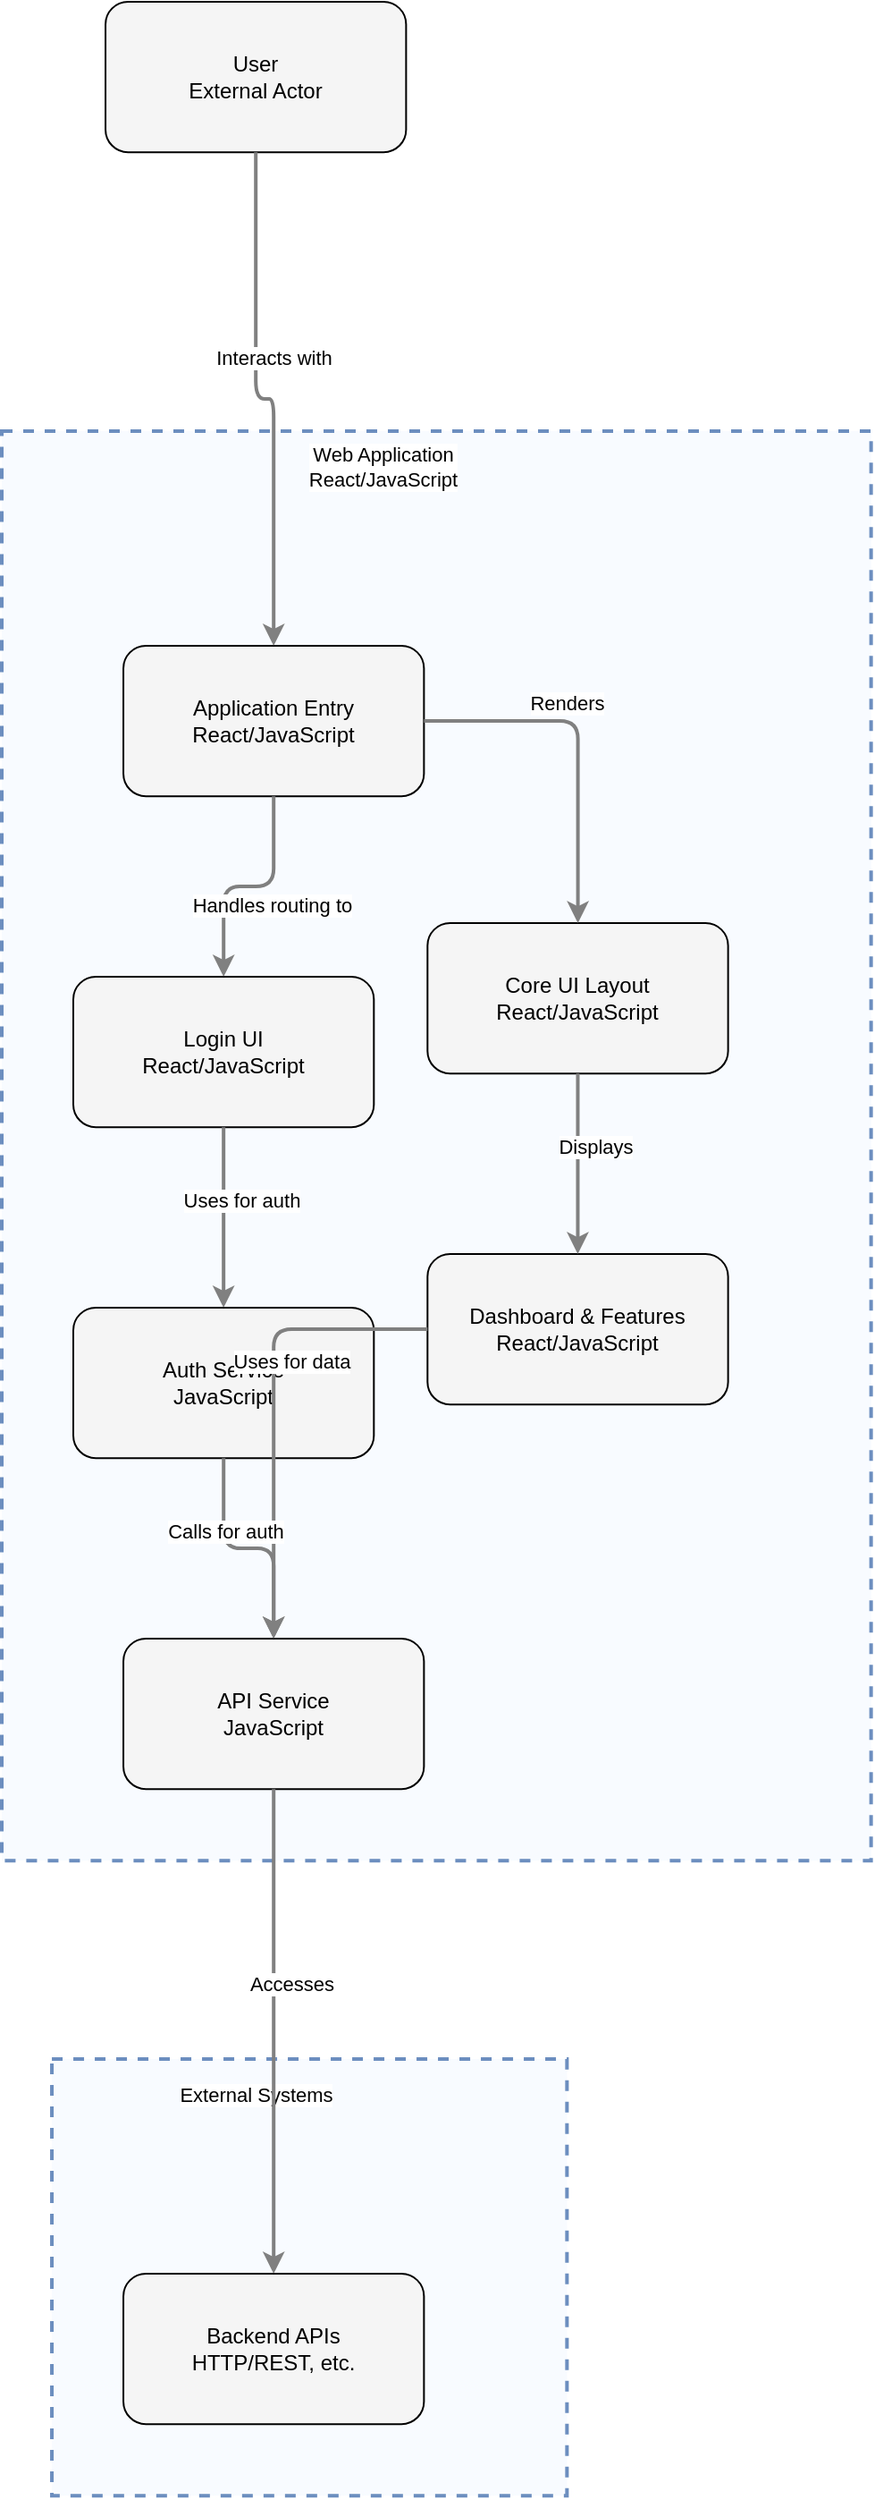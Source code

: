 <?xml version="1.0" encoding="UTF-8"?>
      <mxfile version="14.6.5" type="device">
        <diagram id="codeviz-diagram" name="System Diagram">
          <mxGraphModel dx="1000" dy="1000" grid="1" gridSize="10" guides="1" tooltips="1" connect="1" arrows="1" fold="1" page="1" pageScale="1" pageWidth="1169" pageHeight="827" math="0" shadow="0">
            <root>
              <mxCell id="0"/>
              <mxCell id="1" parent="0"/>
              <mxCell id="1083" value="" style="html=1;whiteSpace=wrap;container=1;fillColor=#dae8fc;strokeColor=#6c8ebf;dashed=1;fillOpacity=20;strokeWidth=2;containerType=none;recursiveResize=0;movable=1;resizable=1;autosize=0;dropTarget=0" vertex="1" parent="1">
                <mxGeometry x="50.026" y="1162" width="288.158" height="244.079" as="geometry"/>
              </mxCell>
              <mxCell id="1083_label" value="External Systems" style="edgeLabel;html=1;align=center;verticalAlign=middle;resizable=0;labelBackgroundColor=white;spacing=5" vertex="1" parent="1">
                <mxGeometry x="58.026" y="1170" width="212.158" height="24" as="geometry"/>
              </mxCell>
<mxCell id="1084" value="" style="html=1;whiteSpace=wrap;container=1;fillColor=#dae8fc;strokeColor=#6c8ebf;dashed=1;fillOpacity=20;strokeWidth=2;containerType=none;recursiveResize=0;movable=1;resizable=1;autosize=0;dropTarget=0" vertex="1" parent="1">
                <mxGeometry x="22" y="252" width="486.316" height="799.079" as="geometry"/>
              </mxCell>
              <mxCell id="1084_label" value="Web Application&lt;br&gt;React/JavaScript" style="edgeLabel;html=1;align=center;verticalAlign=middle;resizable=0;labelBackgroundColor=white;spacing=5" vertex="1" parent="1">
                <mxGeometry x="30" y="260" width="410.316" height="24" as="geometry"/>
              </mxCell>
              <mxCell id="1092" value="User&lt;br&gt;External Actor" style="rounded=1;whiteSpace=wrap;html=1;fillColor=#f5f5f5" vertex="1" parent="1">
                    <mxGeometry x="80.026" y="12" width="168.158" height="84.079" as="geometry"/>
                  </mxCell>
<mxCell id="1085" value="Application Entry&lt;br&gt;React/JavaScript" style="rounded=1;whiteSpace=wrap;html=1;fillColor=#f5f5f5" vertex="1" parent="1084">
                    <mxGeometry x="68.026" y="120" width="168.158" height="84.079" as="geometry"/>
                  </mxCell>
<mxCell id="1086" value="Login UI&lt;br&gt;React/JavaScript" style="rounded=1;whiteSpace=wrap;html=1;fillColor=#f5f5f5" vertex="1" parent="1084">
                    <mxGeometry x="40" y="305" width="168.158" height="84.079" as="geometry"/>
                  </mxCell>
<mxCell id="1087" value="Core UI Layout&lt;br&gt;React/JavaScript" style="rounded=1;whiteSpace=wrap;html=1;fillColor=#f5f5f5" vertex="1" parent="1084">
                    <mxGeometry x="238.158" y="275" width="168.158" height="84.079" as="geometry"/>
                  </mxCell>
<mxCell id="1088" value="Dashboard &amp;amp; Features&lt;br&gt;React/JavaScript" style="rounded=1;whiteSpace=wrap;html=1;fillColor=#f5f5f5" vertex="1" parent="1084">
                    <mxGeometry x="238.158" y="460" width="168.158" height="84.079" as="geometry"/>
                  </mxCell>
<mxCell id="1089" value="Auth Service&lt;br&gt;JavaScript" style="rounded=1;whiteSpace=wrap;html=1;fillColor=#f5f5f5" vertex="1" parent="1084">
                    <mxGeometry x="40" y="490" width="168.158" height="84.079" as="geometry"/>
                  </mxCell>
<mxCell id="1090" value="API Service&lt;br&gt;JavaScript" style="rounded=1;whiteSpace=wrap;html=1;fillColor=#f5f5f5" vertex="1" parent="1084">
                    <mxGeometry x="68.026" y="675" width="168.158" height="84.079" as="geometry"/>
                  </mxCell>
<mxCell id="1091" value="Backend APIs&lt;br&gt;HTTP/REST, etc." style="rounded=1;whiteSpace=wrap;html=1;fillColor=#f5f5f5" vertex="1" parent="1083">
                    <mxGeometry x="40" y="120" width="168.158" height="84.079" as="geometry"/>
                  </mxCell>
              <mxCell id="edge-105" style="edgeStyle=orthogonalEdgeStyle;rounded=1;orthogonalLoop=1;jettySize=auto;html=1;strokeColor=#808080;strokeWidth=2;jumpStyle=arc;jumpSize=10;spacing=15;labelBackgroundColor=white;labelBorderColor=none" edge="1" parent="1" source="1092" target="1085">
                  <mxGeometry relative="1" as="geometry"/>
                </mxCell>
                <mxCell id="edge-105_label" value="Interacts with" style="edgeLabel;html=1;align=center;verticalAlign=middle;resizable=0;points=[];" vertex="1" connectable="0" parent="edge-105">
                  <mxGeometry x="-0.2" y="10" relative="1" as="geometry">
                    <mxPoint as="offset"/>
                  </mxGeometry>
                </mxCell>
<mxCell id="edge-106" style="edgeStyle=orthogonalEdgeStyle;rounded=1;orthogonalLoop=1;jettySize=auto;html=1;strokeColor=#808080;strokeWidth=2;jumpStyle=arc;jumpSize=10;spacing=15;labelBackgroundColor=white;labelBorderColor=none" edge="1" parent="1" source="1085" target="1086">
                  <mxGeometry relative="1" as="geometry"/>
                </mxCell>
                <mxCell id="edge-106_label" value="Handles routing to" style="edgeLabel;html=1;align=center;verticalAlign=middle;resizable=0;points=[];" vertex="1" connectable="0" parent="edge-106">
                  <mxGeometry x="-0.2" y="10" relative="1" as="geometry">
                    <mxPoint as="offset"/>
                  </mxGeometry>
                </mxCell>
<mxCell id="edge-107" style="edgeStyle=orthogonalEdgeStyle;rounded=1;orthogonalLoop=1;jettySize=auto;html=1;strokeColor=#808080;strokeWidth=2;jumpStyle=arc;jumpSize=10;spacing=15;labelBackgroundColor=white;labelBorderColor=none" edge="1" parent="1" source="1085" target="1087">
                  <mxGeometry relative="1" as="geometry"/>
                </mxCell>
                <mxCell id="edge-107_label" value="Renders" style="edgeLabel;html=1;align=center;verticalAlign=middle;resizable=0;points=[];" vertex="1" connectable="0" parent="edge-107">
                  <mxGeometry x="-0.2" y="10" relative="1" as="geometry">
                    <mxPoint as="offset"/>
                  </mxGeometry>
                </mxCell>
<mxCell id="edge-110" style="edgeStyle=orthogonalEdgeStyle;rounded=1;orthogonalLoop=1;jettySize=auto;html=1;strokeColor=#808080;strokeWidth=2;jumpStyle=arc;jumpSize=10;spacing=15;labelBackgroundColor=white;labelBorderColor=none" edge="1" parent="1" source="1087" target="1088">
                  <mxGeometry relative="1" as="geometry"/>
                </mxCell>
                <mxCell id="edge-110_label" value="Displays" style="edgeLabel;html=1;align=center;verticalAlign=middle;resizable=0;points=[];" vertex="1" connectable="0" parent="edge-110">
                  <mxGeometry x="-0.2" y="10" relative="1" as="geometry">
                    <mxPoint as="offset"/>
                  </mxGeometry>
                </mxCell>
<mxCell id="edge-108" style="edgeStyle=orthogonalEdgeStyle;rounded=1;orthogonalLoop=1;jettySize=auto;html=1;strokeColor=#808080;strokeWidth=2;jumpStyle=arc;jumpSize=10;spacing=15;labelBackgroundColor=white;labelBorderColor=none" edge="1" parent="1" source="1086" target="1089">
                  <mxGeometry relative="1" as="geometry"/>
                </mxCell>
                <mxCell id="edge-108_label" value="Uses for auth" style="edgeLabel;html=1;align=center;verticalAlign=middle;resizable=0;points=[];" vertex="1" connectable="0" parent="edge-108">
                  <mxGeometry x="-0.2" y="10" relative="1" as="geometry">
                    <mxPoint as="offset"/>
                  </mxGeometry>
                </mxCell>
<mxCell id="edge-111" style="edgeStyle=orthogonalEdgeStyle;rounded=1;orthogonalLoop=1;jettySize=auto;html=1;strokeColor=#808080;strokeWidth=2;jumpStyle=arc;jumpSize=10;spacing=15;labelBackgroundColor=white;labelBorderColor=none" edge="1" parent="1" source="1088" target="1090">
                  <mxGeometry relative="1" as="geometry"/>
                </mxCell>
                <mxCell id="edge-111_label" value="Uses for data" style="edgeLabel;html=1;align=center;verticalAlign=middle;resizable=0;points=[];" vertex="1" connectable="0" parent="edge-111">
                  <mxGeometry x="-0.2" y="10" relative="1" as="geometry">
                    <mxPoint as="offset"/>
                  </mxGeometry>
                </mxCell>
<mxCell id="edge-109" style="edgeStyle=orthogonalEdgeStyle;rounded=1;orthogonalLoop=1;jettySize=auto;html=1;strokeColor=#808080;strokeWidth=2;jumpStyle=arc;jumpSize=10;spacing=15;labelBackgroundColor=white;labelBorderColor=none" edge="1" parent="1" source="1089" target="1090">
                  <mxGeometry relative="1" as="geometry"/>
                </mxCell>
                <mxCell id="edge-109_label" value="Calls for auth" style="edgeLabel;html=1;align=center;verticalAlign=middle;resizable=0;points=[];" vertex="1" connectable="0" parent="edge-109">
                  <mxGeometry x="-0.2" y="10" relative="1" as="geometry">
                    <mxPoint as="offset"/>
                  </mxGeometry>
                </mxCell>
<mxCell id="edge-112" style="edgeStyle=orthogonalEdgeStyle;rounded=1;orthogonalLoop=1;jettySize=auto;html=1;strokeColor=#808080;strokeWidth=2;jumpStyle=arc;jumpSize=10;spacing=15;labelBackgroundColor=white;labelBorderColor=none" edge="1" parent="1" source="1090" target="1091">
                  <mxGeometry relative="1" as="geometry"/>
                </mxCell>
                <mxCell id="edge-112_label" value="Accesses" style="edgeLabel;html=1;align=center;verticalAlign=middle;resizable=0;points=[];" vertex="1" connectable="0" parent="edge-112">
                  <mxGeometry x="-0.2" y="10" relative="1" as="geometry">
                    <mxPoint as="offset"/>
                  </mxGeometry>
                </mxCell>
            </root>
          </mxGraphModel>
        </diagram>
      </mxfile>
